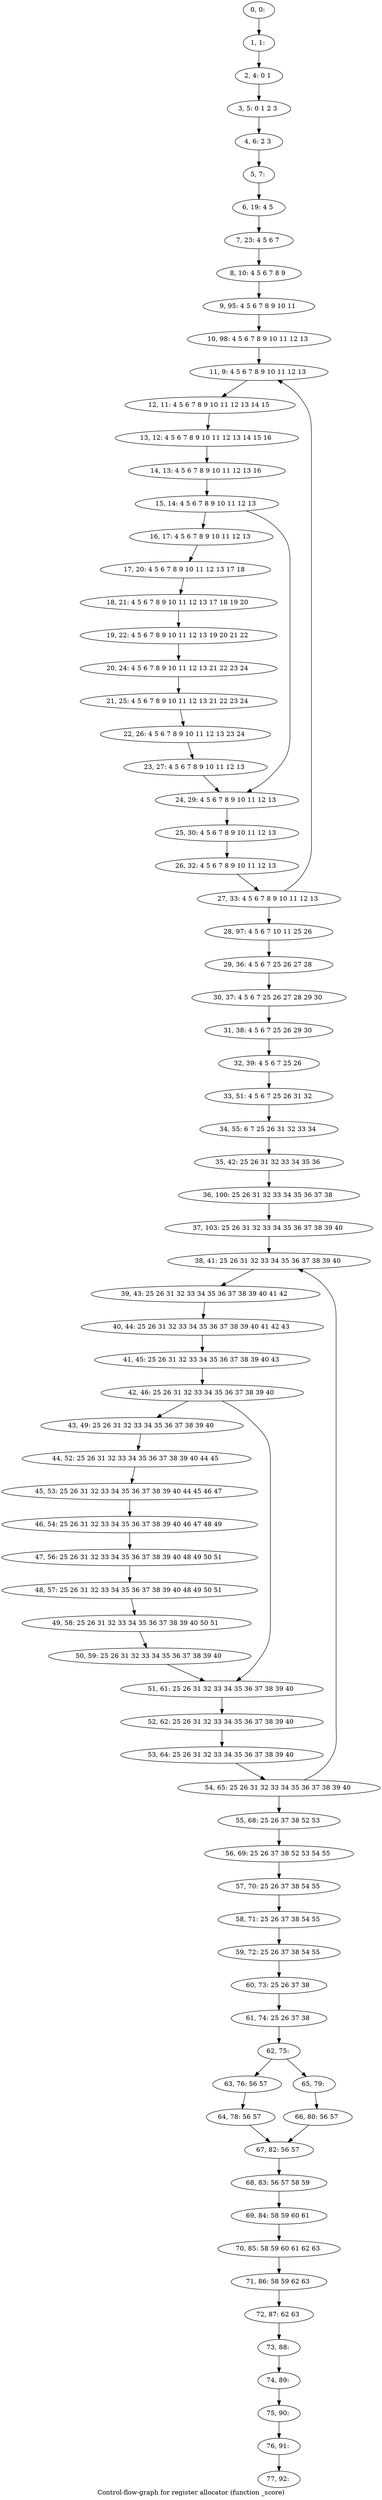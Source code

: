 digraph G {
graph [label="Control-flow-graph for register allocator (function _score)"]
0[label="0, 0: "];
1[label="1, 1: "];
2[label="2, 4: 0 1 "];
3[label="3, 5: 0 1 2 3 "];
4[label="4, 6: 2 3 "];
5[label="5, 7: "];
6[label="6, 19: 4 5 "];
7[label="7, 23: 4 5 6 7 "];
8[label="8, 10: 4 5 6 7 8 9 "];
9[label="9, 95: 4 5 6 7 8 9 10 11 "];
10[label="10, 98: 4 5 6 7 8 9 10 11 12 13 "];
11[label="11, 9: 4 5 6 7 8 9 10 11 12 13 "];
12[label="12, 11: 4 5 6 7 8 9 10 11 12 13 14 15 "];
13[label="13, 12: 4 5 6 7 8 9 10 11 12 13 14 15 16 "];
14[label="14, 13: 4 5 6 7 8 9 10 11 12 13 16 "];
15[label="15, 14: 4 5 6 7 8 9 10 11 12 13 "];
16[label="16, 17: 4 5 6 7 8 9 10 11 12 13 "];
17[label="17, 20: 4 5 6 7 8 9 10 11 12 13 17 18 "];
18[label="18, 21: 4 5 6 7 8 9 10 11 12 13 17 18 19 20 "];
19[label="19, 22: 4 5 6 7 8 9 10 11 12 13 19 20 21 22 "];
20[label="20, 24: 4 5 6 7 8 9 10 11 12 13 21 22 23 24 "];
21[label="21, 25: 4 5 6 7 8 9 10 11 12 13 21 22 23 24 "];
22[label="22, 26: 4 5 6 7 8 9 10 11 12 13 23 24 "];
23[label="23, 27: 4 5 6 7 8 9 10 11 12 13 "];
24[label="24, 29: 4 5 6 7 8 9 10 11 12 13 "];
25[label="25, 30: 4 5 6 7 8 9 10 11 12 13 "];
26[label="26, 32: 4 5 6 7 8 9 10 11 12 13 "];
27[label="27, 33: 4 5 6 7 8 9 10 11 12 13 "];
28[label="28, 97: 4 5 6 7 10 11 25 26 "];
29[label="29, 36: 4 5 6 7 25 26 27 28 "];
30[label="30, 37: 4 5 6 7 25 26 27 28 29 30 "];
31[label="31, 38: 4 5 6 7 25 26 29 30 "];
32[label="32, 39: 4 5 6 7 25 26 "];
33[label="33, 51: 4 5 6 7 25 26 31 32 "];
34[label="34, 55: 6 7 25 26 31 32 33 34 "];
35[label="35, 42: 25 26 31 32 33 34 35 36 "];
36[label="36, 100: 25 26 31 32 33 34 35 36 37 38 "];
37[label="37, 103: 25 26 31 32 33 34 35 36 37 38 39 40 "];
38[label="38, 41: 25 26 31 32 33 34 35 36 37 38 39 40 "];
39[label="39, 43: 25 26 31 32 33 34 35 36 37 38 39 40 41 42 "];
40[label="40, 44: 25 26 31 32 33 34 35 36 37 38 39 40 41 42 43 "];
41[label="41, 45: 25 26 31 32 33 34 35 36 37 38 39 40 43 "];
42[label="42, 46: 25 26 31 32 33 34 35 36 37 38 39 40 "];
43[label="43, 49: 25 26 31 32 33 34 35 36 37 38 39 40 "];
44[label="44, 52: 25 26 31 32 33 34 35 36 37 38 39 40 44 45 "];
45[label="45, 53: 25 26 31 32 33 34 35 36 37 38 39 40 44 45 46 47 "];
46[label="46, 54: 25 26 31 32 33 34 35 36 37 38 39 40 46 47 48 49 "];
47[label="47, 56: 25 26 31 32 33 34 35 36 37 38 39 40 48 49 50 51 "];
48[label="48, 57: 25 26 31 32 33 34 35 36 37 38 39 40 48 49 50 51 "];
49[label="49, 58: 25 26 31 32 33 34 35 36 37 38 39 40 50 51 "];
50[label="50, 59: 25 26 31 32 33 34 35 36 37 38 39 40 "];
51[label="51, 61: 25 26 31 32 33 34 35 36 37 38 39 40 "];
52[label="52, 62: 25 26 31 32 33 34 35 36 37 38 39 40 "];
53[label="53, 64: 25 26 31 32 33 34 35 36 37 38 39 40 "];
54[label="54, 65: 25 26 31 32 33 34 35 36 37 38 39 40 "];
55[label="55, 68: 25 26 37 38 52 53 "];
56[label="56, 69: 25 26 37 38 52 53 54 55 "];
57[label="57, 70: 25 26 37 38 54 55 "];
58[label="58, 71: 25 26 37 38 54 55 "];
59[label="59, 72: 25 26 37 38 54 55 "];
60[label="60, 73: 25 26 37 38 "];
61[label="61, 74: 25 26 37 38 "];
62[label="62, 75: "];
63[label="63, 76: 56 57 "];
64[label="64, 78: 56 57 "];
65[label="65, 79: "];
66[label="66, 80: 56 57 "];
67[label="67, 82: 56 57 "];
68[label="68, 83: 56 57 58 59 "];
69[label="69, 84: 58 59 60 61 "];
70[label="70, 85: 58 59 60 61 62 63 "];
71[label="71, 86: 58 59 62 63 "];
72[label="72, 87: 62 63 "];
73[label="73, 88: "];
74[label="74, 89: "];
75[label="75, 90: "];
76[label="76, 91: "];
77[label="77, 92: "];
0->1 ;
1->2 ;
2->3 ;
3->4 ;
4->5 ;
5->6 ;
6->7 ;
7->8 ;
8->9 ;
9->10 ;
10->11 ;
11->12 ;
12->13 ;
13->14 ;
14->15 ;
15->16 ;
15->24 ;
16->17 ;
17->18 ;
18->19 ;
19->20 ;
20->21 ;
21->22 ;
22->23 ;
23->24 ;
24->25 ;
25->26 ;
26->27 ;
27->28 ;
27->11 ;
28->29 ;
29->30 ;
30->31 ;
31->32 ;
32->33 ;
33->34 ;
34->35 ;
35->36 ;
36->37 ;
37->38 ;
38->39 ;
39->40 ;
40->41 ;
41->42 ;
42->43 ;
42->51 ;
43->44 ;
44->45 ;
45->46 ;
46->47 ;
47->48 ;
48->49 ;
49->50 ;
50->51 ;
51->52 ;
52->53 ;
53->54 ;
54->55 ;
54->38 ;
55->56 ;
56->57 ;
57->58 ;
58->59 ;
59->60 ;
60->61 ;
61->62 ;
62->63 ;
62->65 ;
63->64 ;
64->67 ;
65->66 ;
66->67 ;
67->68 ;
68->69 ;
69->70 ;
70->71 ;
71->72 ;
72->73 ;
73->74 ;
74->75 ;
75->76 ;
76->77 ;
}
